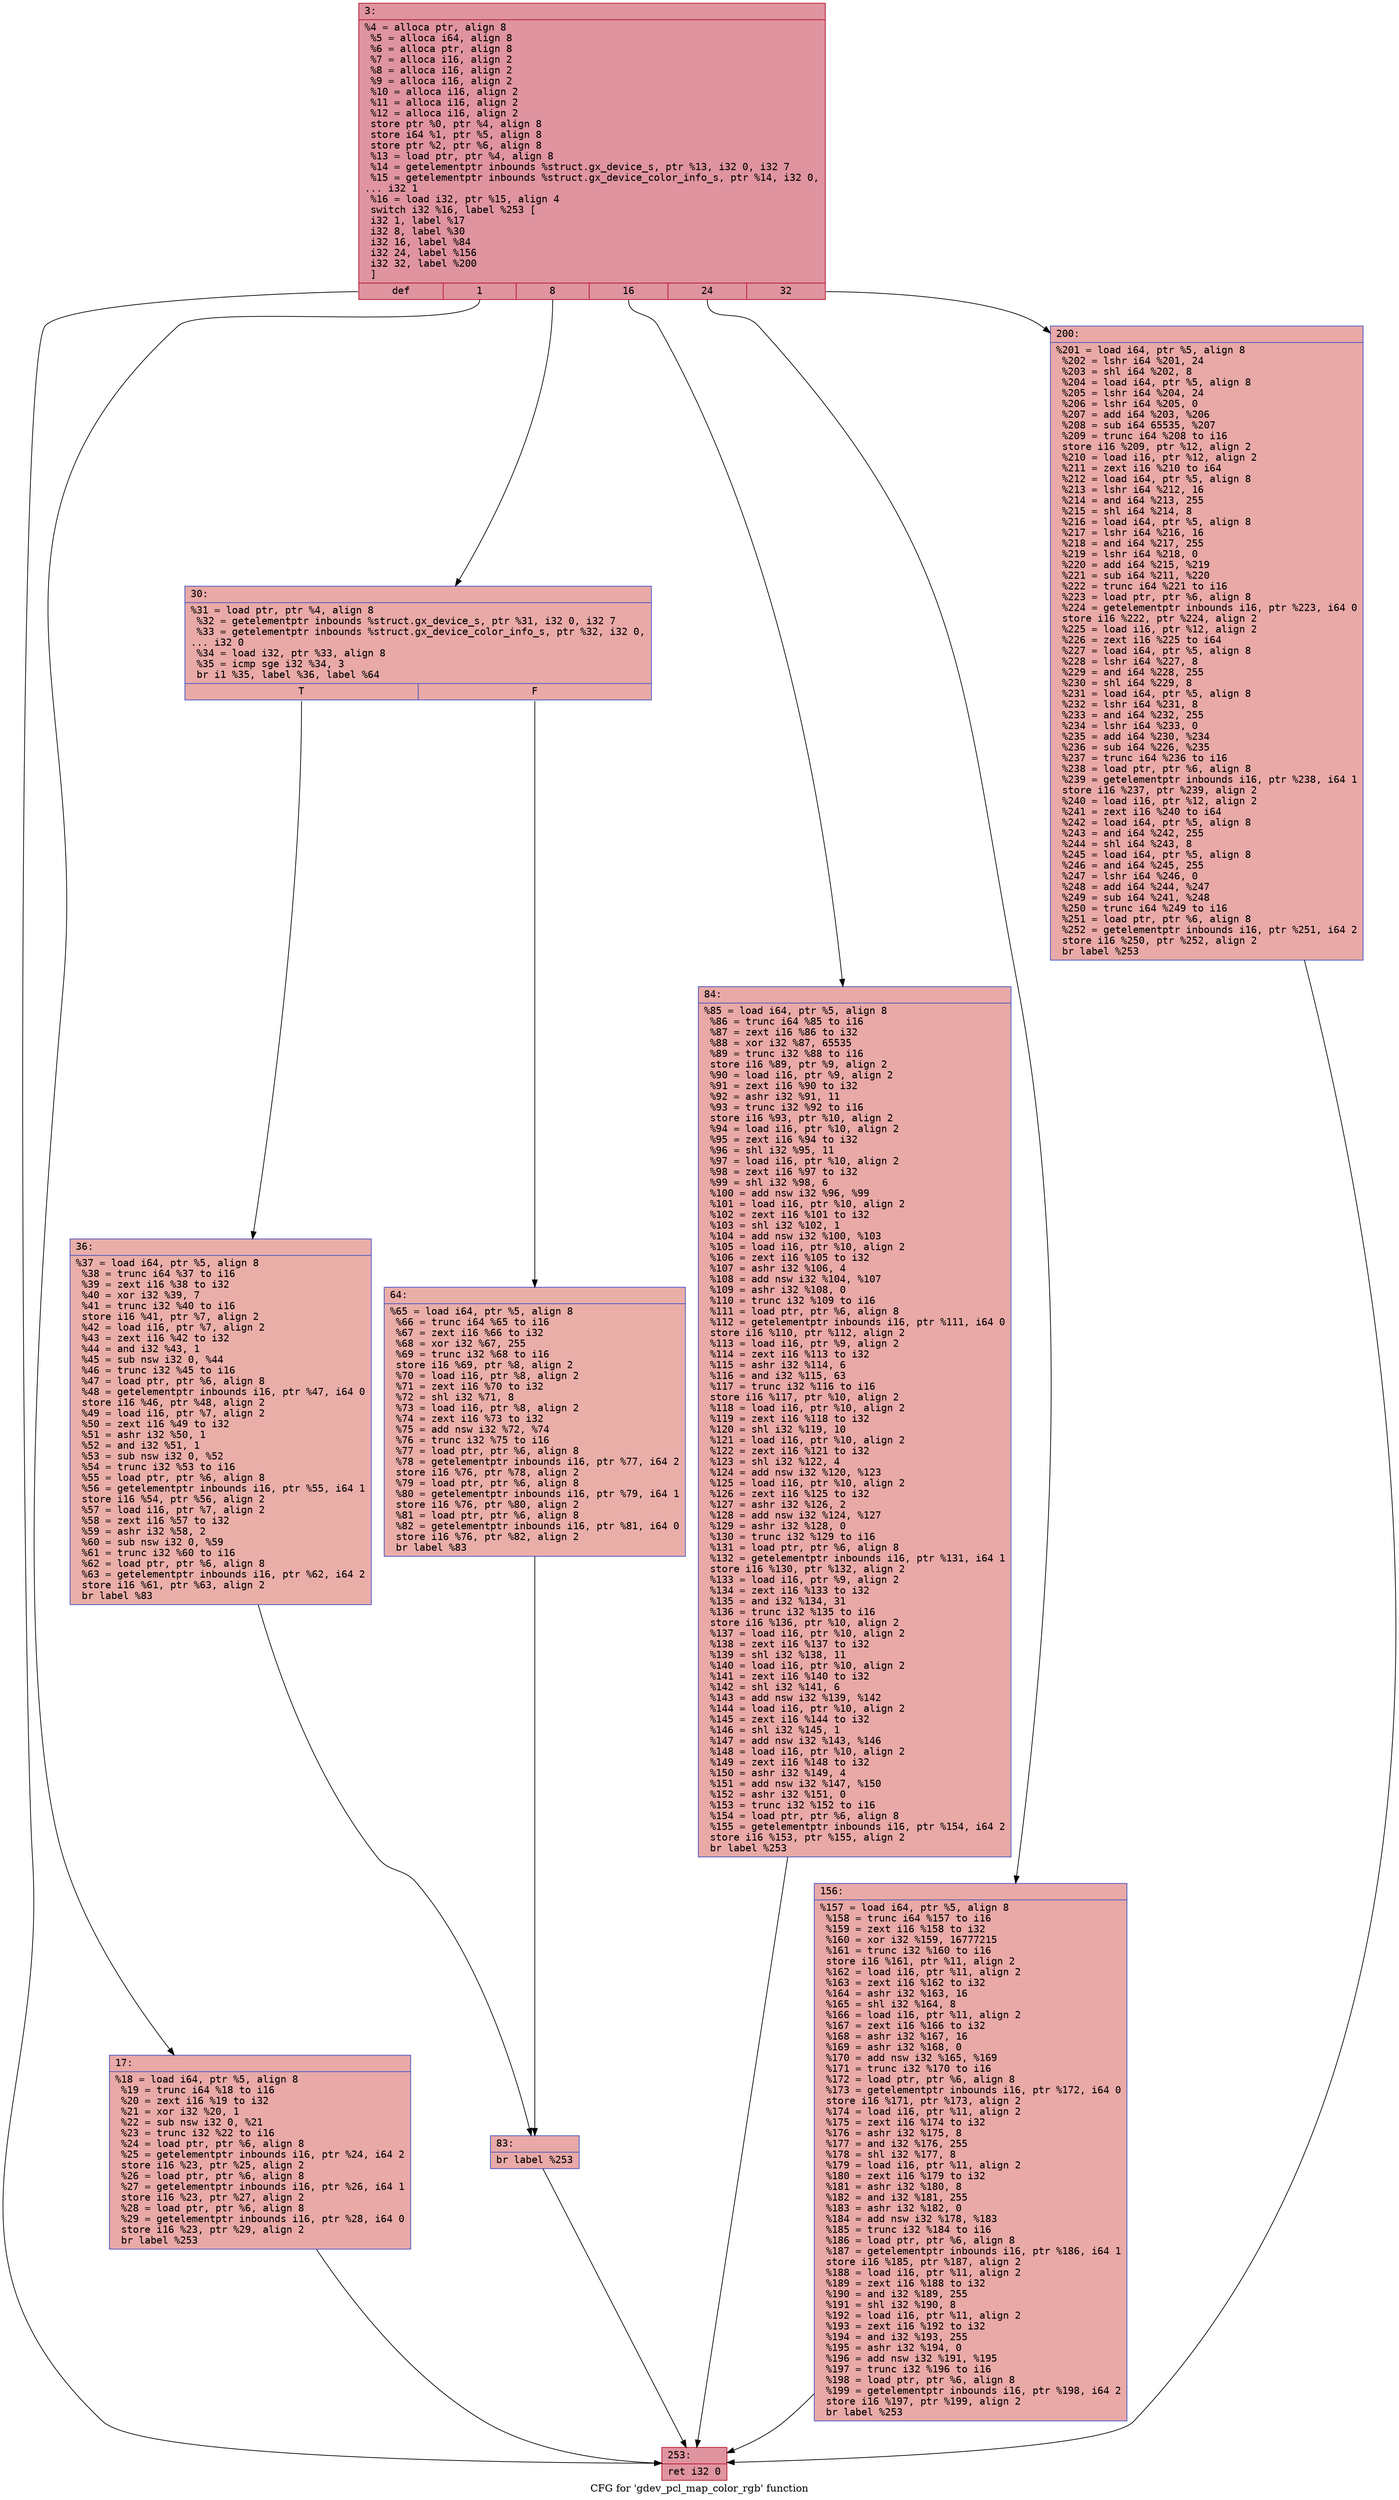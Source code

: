 digraph "CFG for 'gdev_pcl_map_color_rgb' function" {
	label="CFG for 'gdev_pcl_map_color_rgb' function";

	Node0x600001507bb0 [shape=record,color="#b70d28ff", style=filled, fillcolor="#b70d2870" fontname="Courier",label="{3:\l|  %4 = alloca ptr, align 8\l  %5 = alloca i64, align 8\l  %6 = alloca ptr, align 8\l  %7 = alloca i16, align 2\l  %8 = alloca i16, align 2\l  %9 = alloca i16, align 2\l  %10 = alloca i16, align 2\l  %11 = alloca i16, align 2\l  %12 = alloca i16, align 2\l  store ptr %0, ptr %4, align 8\l  store i64 %1, ptr %5, align 8\l  store ptr %2, ptr %6, align 8\l  %13 = load ptr, ptr %4, align 8\l  %14 = getelementptr inbounds %struct.gx_device_s, ptr %13, i32 0, i32 7\l  %15 = getelementptr inbounds %struct.gx_device_color_info_s, ptr %14, i32 0,\l... i32 1\l  %16 = load i32, ptr %15, align 4\l  switch i32 %16, label %253 [\l    i32 1, label %17\l    i32 8, label %30\l    i32 16, label %84\l    i32 24, label %156\l    i32 32, label %200\l  ]\l|{<s0>def|<s1>1|<s2>8|<s3>16|<s4>24|<s5>32}}"];
	Node0x600001507bb0:s0 -> Node0x600001507e80[tooltip="3 -> 253\nProbability 16.67%" ];
	Node0x600001507bb0:s1 -> Node0x600001507c00[tooltip="3 -> 17\nProbability 16.67%" ];
	Node0x600001507bb0:s2 -> Node0x600001507c50[tooltip="3 -> 30\nProbability 16.67%" ];
	Node0x600001507bb0:s3 -> Node0x600001507d90[tooltip="3 -> 84\nProbability 16.67%" ];
	Node0x600001507bb0:s4 -> Node0x600001507de0[tooltip="3 -> 156\nProbability 16.67%" ];
	Node0x600001507bb0:s5 -> Node0x600001507e30[tooltip="3 -> 200\nProbability 16.67%" ];
	Node0x600001507c00 [shape=record,color="#3d50c3ff", style=filled, fillcolor="#ca3b3770" fontname="Courier",label="{17:\l|  %18 = load i64, ptr %5, align 8\l  %19 = trunc i64 %18 to i16\l  %20 = zext i16 %19 to i32\l  %21 = xor i32 %20, 1\l  %22 = sub nsw i32 0, %21\l  %23 = trunc i32 %22 to i16\l  %24 = load ptr, ptr %6, align 8\l  %25 = getelementptr inbounds i16, ptr %24, i64 2\l  store i16 %23, ptr %25, align 2\l  %26 = load ptr, ptr %6, align 8\l  %27 = getelementptr inbounds i16, ptr %26, i64 1\l  store i16 %23, ptr %27, align 2\l  %28 = load ptr, ptr %6, align 8\l  %29 = getelementptr inbounds i16, ptr %28, i64 0\l  store i16 %23, ptr %29, align 2\l  br label %253\l}"];
	Node0x600001507c00 -> Node0x600001507e80[tooltip="17 -> 253\nProbability 100.00%" ];
	Node0x600001507c50 [shape=record,color="#3d50c3ff", style=filled, fillcolor="#ca3b3770" fontname="Courier",label="{30:\l|  %31 = load ptr, ptr %4, align 8\l  %32 = getelementptr inbounds %struct.gx_device_s, ptr %31, i32 0, i32 7\l  %33 = getelementptr inbounds %struct.gx_device_color_info_s, ptr %32, i32 0,\l... i32 0\l  %34 = load i32, ptr %33, align 8\l  %35 = icmp sge i32 %34, 3\l  br i1 %35, label %36, label %64\l|{<s0>T|<s1>F}}"];
	Node0x600001507c50:s0 -> Node0x600001507ca0[tooltip="30 -> 36\nProbability 50.00%" ];
	Node0x600001507c50:s1 -> Node0x600001507cf0[tooltip="30 -> 64\nProbability 50.00%" ];
	Node0x600001507ca0 [shape=record,color="#3d50c3ff", style=filled, fillcolor="#d0473d70" fontname="Courier",label="{36:\l|  %37 = load i64, ptr %5, align 8\l  %38 = trunc i64 %37 to i16\l  %39 = zext i16 %38 to i32\l  %40 = xor i32 %39, 7\l  %41 = trunc i32 %40 to i16\l  store i16 %41, ptr %7, align 2\l  %42 = load i16, ptr %7, align 2\l  %43 = zext i16 %42 to i32\l  %44 = and i32 %43, 1\l  %45 = sub nsw i32 0, %44\l  %46 = trunc i32 %45 to i16\l  %47 = load ptr, ptr %6, align 8\l  %48 = getelementptr inbounds i16, ptr %47, i64 0\l  store i16 %46, ptr %48, align 2\l  %49 = load i16, ptr %7, align 2\l  %50 = zext i16 %49 to i32\l  %51 = ashr i32 %50, 1\l  %52 = and i32 %51, 1\l  %53 = sub nsw i32 0, %52\l  %54 = trunc i32 %53 to i16\l  %55 = load ptr, ptr %6, align 8\l  %56 = getelementptr inbounds i16, ptr %55, i64 1\l  store i16 %54, ptr %56, align 2\l  %57 = load i16, ptr %7, align 2\l  %58 = zext i16 %57 to i32\l  %59 = ashr i32 %58, 2\l  %60 = sub nsw i32 0, %59\l  %61 = trunc i32 %60 to i16\l  %62 = load ptr, ptr %6, align 8\l  %63 = getelementptr inbounds i16, ptr %62, i64 2\l  store i16 %61, ptr %63, align 2\l  br label %83\l}"];
	Node0x600001507ca0 -> Node0x600001507d40[tooltip="36 -> 83\nProbability 100.00%" ];
	Node0x600001507cf0 [shape=record,color="#3d50c3ff", style=filled, fillcolor="#d0473d70" fontname="Courier",label="{64:\l|  %65 = load i64, ptr %5, align 8\l  %66 = trunc i64 %65 to i16\l  %67 = zext i16 %66 to i32\l  %68 = xor i32 %67, 255\l  %69 = trunc i32 %68 to i16\l  store i16 %69, ptr %8, align 2\l  %70 = load i16, ptr %8, align 2\l  %71 = zext i16 %70 to i32\l  %72 = shl i32 %71, 8\l  %73 = load i16, ptr %8, align 2\l  %74 = zext i16 %73 to i32\l  %75 = add nsw i32 %72, %74\l  %76 = trunc i32 %75 to i16\l  %77 = load ptr, ptr %6, align 8\l  %78 = getelementptr inbounds i16, ptr %77, i64 2\l  store i16 %76, ptr %78, align 2\l  %79 = load ptr, ptr %6, align 8\l  %80 = getelementptr inbounds i16, ptr %79, i64 1\l  store i16 %76, ptr %80, align 2\l  %81 = load ptr, ptr %6, align 8\l  %82 = getelementptr inbounds i16, ptr %81, i64 0\l  store i16 %76, ptr %82, align 2\l  br label %83\l}"];
	Node0x600001507cf0 -> Node0x600001507d40[tooltip="64 -> 83\nProbability 100.00%" ];
	Node0x600001507d40 [shape=record,color="#3d50c3ff", style=filled, fillcolor="#ca3b3770" fontname="Courier",label="{83:\l|  br label %253\l}"];
	Node0x600001507d40 -> Node0x600001507e80[tooltip="83 -> 253\nProbability 100.00%" ];
	Node0x600001507d90 [shape=record,color="#3d50c3ff", style=filled, fillcolor="#ca3b3770" fontname="Courier",label="{84:\l|  %85 = load i64, ptr %5, align 8\l  %86 = trunc i64 %85 to i16\l  %87 = zext i16 %86 to i32\l  %88 = xor i32 %87, 65535\l  %89 = trunc i32 %88 to i16\l  store i16 %89, ptr %9, align 2\l  %90 = load i16, ptr %9, align 2\l  %91 = zext i16 %90 to i32\l  %92 = ashr i32 %91, 11\l  %93 = trunc i32 %92 to i16\l  store i16 %93, ptr %10, align 2\l  %94 = load i16, ptr %10, align 2\l  %95 = zext i16 %94 to i32\l  %96 = shl i32 %95, 11\l  %97 = load i16, ptr %10, align 2\l  %98 = zext i16 %97 to i32\l  %99 = shl i32 %98, 6\l  %100 = add nsw i32 %96, %99\l  %101 = load i16, ptr %10, align 2\l  %102 = zext i16 %101 to i32\l  %103 = shl i32 %102, 1\l  %104 = add nsw i32 %100, %103\l  %105 = load i16, ptr %10, align 2\l  %106 = zext i16 %105 to i32\l  %107 = ashr i32 %106, 4\l  %108 = add nsw i32 %104, %107\l  %109 = ashr i32 %108, 0\l  %110 = trunc i32 %109 to i16\l  %111 = load ptr, ptr %6, align 8\l  %112 = getelementptr inbounds i16, ptr %111, i64 0\l  store i16 %110, ptr %112, align 2\l  %113 = load i16, ptr %9, align 2\l  %114 = zext i16 %113 to i32\l  %115 = ashr i32 %114, 6\l  %116 = and i32 %115, 63\l  %117 = trunc i32 %116 to i16\l  store i16 %117, ptr %10, align 2\l  %118 = load i16, ptr %10, align 2\l  %119 = zext i16 %118 to i32\l  %120 = shl i32 %119, 10\l  %121 = load i16, ptr %10, align 2\l  %122 = zext i16 %121 to i32\l  %123 = shl i32 %122, 4\l  %124 = add nsw i32 %120, %123\l  %125 = load i16, ptr %10, align 2\l  %126 = zext i16 %125 to i32\l  %127 = ashr i32 %126, 2\l  %128 = add nsw i32 %124, %127\l  %129 = ashr i32 %128, 0\l  %130 = trunc i32 %129 to i16\l  %131 = load ptr, ptr %6, align 8\l  %132 = getelementptr inbounds i16, ptr %131, i64 1\l  store i16 %130, ptr %132, align 2\l  %133 = load i16, ptr %9, align 2\l  %134 = zext i16 %133 to i32\l  %135 = and i32 %134, 31\l  %136 = trunc i32 %135 to i16\l  store i16 %136, ptr %10, align 2\l  %137 = load i16, ptr %10, align 2\l  %138 = zext i16 %137 to i32\l  %139 = shl i32 %138, 11\l  %140 = load i16, ptr %10, align 2\l  %141 = zext i16 %140 to i32\l  %142 = shl i32 %141, 6\l  %143 = add nsw i32 %139, %142\l  %144 = load i16, ptr %10, align 2\l  %145 = zext i16 %144 to i32\l  %146 = shl i32 %145, 1\l  %147 = add nsw i32 %143, %146\l  %148 = load i16, ptr %10, align 2\l  %149 = zext i16 %148 to i32\l  %150 = ashr i32 %149, 4\l  %151 = add nsw i32 %147, %150\l  %152 = ashr i32 %151, 0\l  %153 = trunc i32 %152 to i16\l  %154 = load ptr, ptr %6, align 8\l  %155 = getelementptr inbounds i16, ptr %154, i64 2\l  store i16 %153, ptr %155, align 2\l  br label %253\l}"];
	Node0x600001507d90 -> Node0x600001507e80[tooltip="84 -> 253\nProbability 100.00%" ];
	Node0x600001507de0 [shape=record,color="#3d50c3ff", style=filled, fillcolor="#ca3b3770" fontname="Courier",label="{156:\l|  %157 = load i64, ptr %5, align 8\l  %158 = trunc i64 %157 to i16\l  %159 = zext i16 %158 to i32\l  %160 = xor i32 %159, 16777215\l  %161 = trunc i32 %160 to i16\l  store i16 %161, ptr %11, align 2\l  %162 = load i16, ptr %11, align 2\l  %163 = zext i16 %162 to i32\l  %164 = ashr i32 %163, 16\l  %165 = shl i32 %164, 8\l  %166 = load i16, ptr %11, align 2\l  %167 = zext i16 %166 to i32\l  %168 = ashr i32 %167, 16\l  %169 = ashr i32 %168, 0\l  %170 = add nsw i32 %165, %169\l  %171 = trunc i32 %170 to i16\l  %172 = load ptr, ptr %6, align 8\l  %173 = getelementptr inbounds i16, ptr %172, i64 0\l  store i16 %171, ptr %173, align 2\l  %174 = load i16, ptr %11, align 2\l  %175 = zext i16 %174 to i32\l  %176 = ashr i32 %175, 8\l  %177 = and i32 %176, 255\l  %178 = shl i32 %177, 8\l  %179 = load i16, ptr %11, align 2\l  %180 = zext i16 %179 to i32\l  %181 = ashr i32 %180, 8\l  %182 = and i32 %181, 255\l  %183 = ashr i32 %182, 0\l  %184 = add nsw i32 %178, %183\l  %185 = trunc i32 %184 to i16\l  %186 = load ptr, ptr %6, align 8\l  %187 = getelementptr inbounds i16, ptr %186, i64 1\l  store i16 %185, ptr %187, align 2\l  %188 = load i16, ptr %11, align 2\l  %189 = zext i16 %188 to i32\l  %190 = and i32 %189, 255\l  %191 = shl i32 %190, 8\l  %192 = load i16, ptr %11, align 2\l  %193 = zext i16 %192 to i32\l  %194 = and i32 %193, 255\l  %195 = ashr i32 %194, 0\l  %196 = add nsw i32 %191, %195\l  %197 = trunc i32 %196 to i16\l  %198 = load ptr, ptr %6, align 8\l  %199 = getelementptr inbounds i16, ptr %198, i64 2\l  store i16 %197, ptr %199, align 2\l  br label %253\l}"];
	Node0x600001507de0 -> Node0x600001507e80[tooltip="156 -> 253\nProbability 100.00%" ];
	Node0x600001507e30 [shape=record,color="#3d50c3ff", style=filled, fillcolor="#ca3b3770" fontname="Courier",label="{200:\l|  %201 = load i64, ptr %5, align 8\l  %202 = lshr i64 %201, 24\l  %203 = shl i64 %202, 8\l  %204 = load i64, ptr %5, align 8\l  %205 = lshr i64 %204, 24\l  %206 = lshr i64 %205, 0\l  %207 = add i64 %203, %206\l  %208 = sub i64 65535, %207\l  %209 = trunc i64 %208 to i16\l  store i16 %209, ptr %12, align 2\l  %210 = load i16, ptr %12, align 2\l  %211 = zext i16 %210 to i64\l  %212 = load i64, ptr %5, align 8\l  %213 = lshr i64 %212, 16\l  %214 = and i64 %213, 255\l  %215 = shl i64 %214, 8\l  %216 = load i64, ptr %5, align 8\l  %217 = lshr i64 %216, 16\l  %218 = and i64 %217, 255\l  %219 = lshr i64 %218, 0\l  %220 = add i64 %215, %219\l  %221 = sub i64 %211, %220\l  %222 = trunc i64 %221 to i16\l  %223 = load ptr, ptr %6, align 8\l  %224 = getelementptr inbounds i16, ptr %223, i64 0\l  store i16 %222, ptr %224, align 2\l  %225 = load i16, ptr %12, align 2\l  %226 = zext i16 %225 to i64\l  %227 = load i64, ptr %5, align 8\l  %228 = lshr i64 %227, 8\l  %229 = and i64 %228, 255\l  %230 = shl i64 %229, 8\l  %231 = load i64, ptr %5, align 8\l  %232 = lshr i64 %231, 8\l  %233 = and i64 %232, 255\l  %234 = lshr i64 %233, 0\l  %235 = add i64 %230, %234\l  %236 = sub i64 %226, %235\l  %237 = trunc i64 %236 to i16\l  %238 = load ptr, ptr %6, align 8\l  %239 = getelementptr inbounds i16, ptr %238, i64 1\l  store i16 %237, ptr %239, align 2\l  %240 = load i16, ptr %12, align 2\l  %241 = zext i16 %240 to i64\l  %242 = load i64, ptr %5, align 8\l  %243 = and i64 %242, 255\l  %244 = shl i64 %243, 8\l  %245 = load i64, ptr %5, align 8\l  %246 = and i64 %245, 255\l  %247 = lshr i64 %246, 0\l  %248 = add i64 %244, %247\l  %249 = sub i64 %241, %248\l  %250 = trunc i64 %249 to i16\l  %251 = load ptr, ptr %6, align 8\l  %252 = getelementptr inbounds i16, ptr %251, i64 2\l  store i16 %250, ptr %252, align 2\l  br label %253\l}"];
	Node0x600001507e30 -> Node0x600001507e80[tooltip="200 -> 253\nProbability 100.00%" ];
	Node0x600001507e80 [shape=record,color="#b70d28ff", style=filled, fillcolor="#b70d2870" fontname="Courier",label="{253:\l|  ret i32 0\l}"];
}
